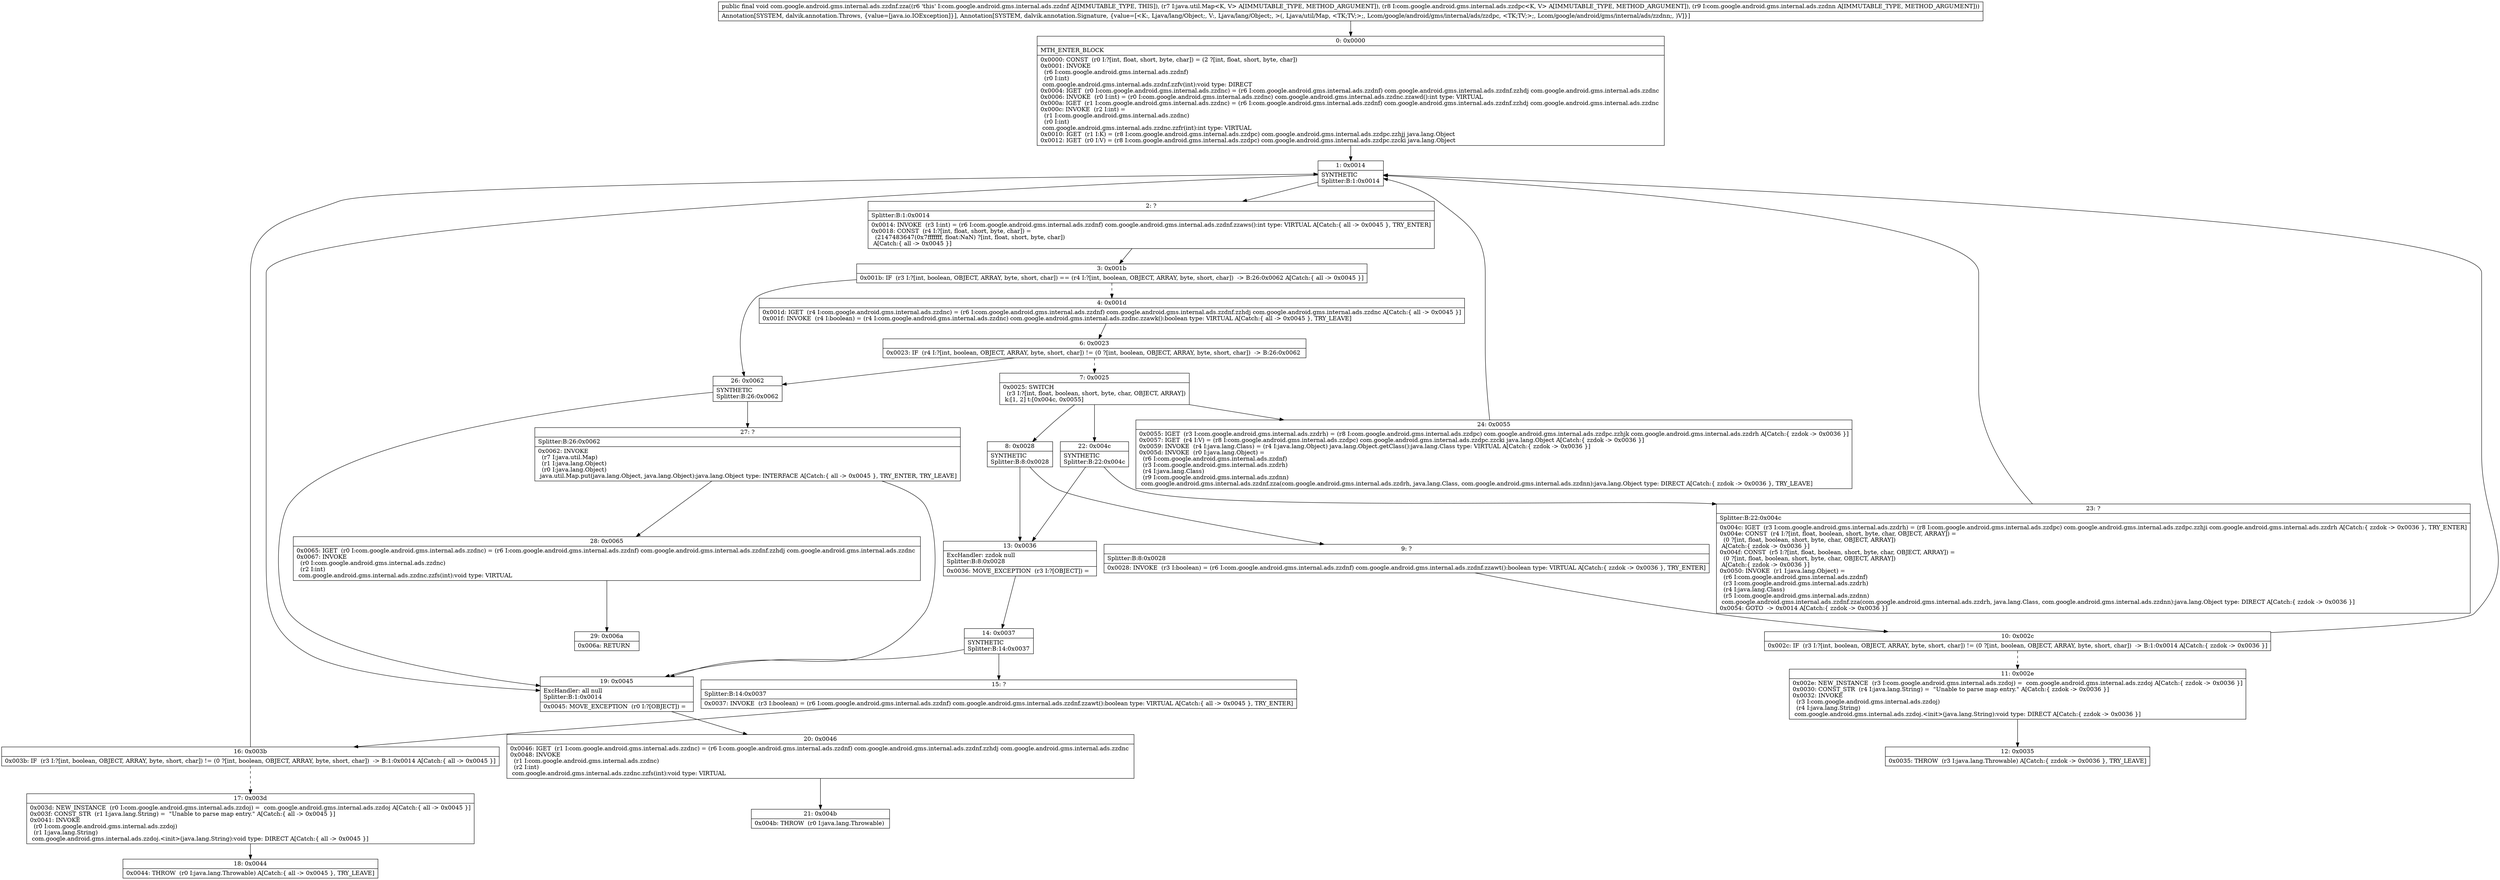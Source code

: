 digraph "CFG forcom.google.android.gms.internal.ads.zzdnf.zza(Ljava\/util\/Map;Lcom\/google\/android\/gms\/internal\/ads\/zzdpc;Lcom\/google\/android\/gms\/internal\/ads\/zzdnn;)V" {
Node_0 [shape=record,label="{0\:\ 0x0000|MTH_ENTER_BLOCK\l|0x0000: CONST  (r0 I:?[int, float, short, byte, char]) = (2 ?[int, float, short, byte, char]) \l0x0001: INVOKE  \l  (r6 I:com.google.android.gms.internal.ads.zzdnf)\l  (r0 I:int)\l com.google.android.gms.internal.ads.zzdnf.zzfv(int):void type: DIRECT \l0x0004: IGET  (r0 I:com.google.android.gms.internal.ads.zzdnc) = (r6 I:com.google.android.gms.internal.ads.zzdnf) com.google.android.gms.internal.ads.zzdnf.zzhdj com.google.android.gms.internal.ads.zzdnc \l0x0006: INVOKE  (r0 I:int) = (r0 I:com.google.android.gms.internal.ads.zzdnc) com.google.android.gms.internal.ads.zzdnc.zzawd():int type: VIRTUAL \l0x000a: IGET  (r1 I:com.google.android.gms.internal.ads.zzdnc) = (r6 I:com.google.android.gms.internal.ads.zzdnf) com.google.android.gms.internal.ads.zzdnf.zzhdj com.google.android.gms.internal.ads.zzdnc \l0x000c: INVOKE  (r2 I:int) = \l  (r1 I:com.google.android.gms.internal.ads.zzdnc)\l  (r0 I:int)\l com.google.android.gms.internal.ads.zzdnc.zzfr(int):int type: VIRTUAL \l0x0010: IGET  (r1 I:K) = (r8 I:com.google.android.gms.internal.ads.zzdpc) com.google.android.gms.internal.ads.zzdpc.zzhjj java.lang.Object \l0x0012: IGET  (r0 I:V) = (r8 I:com.google.android.gms.internal.ads.zzdpc) com.google.android.gms.internal.ads.zzdpc.zzcki java.lang.Object \l}"];
Node_1 [shape=record,label="{1\:\ 0x0014|SYNTHETIC\lSplitter:B:1:0x0014\l}"];
Node_2 [shape=record,label="{2\:\ ?|Splitter:B:1:0x0014\l|0x0014: INVOKE  (r3 I:int) = (r6 I:com.google.android.gms.internal.ads.zzdnf) com.google.android.gms.internal.ads.zzdnf.zzaws():int type: VIRTUAL A[Catch:\{ all \-\> 0x0045 \}, TRY_ENTER]\l0x0018: CONST  (r4 I:?[int, float, short, byte, char]) = \l  (2147483647(0x7fffffff, float:NaN) ?[int, float, short, byte, char])\l A[Catch:\{ all \-\> 0x0045 \}]\l}"];
Node_3 [shape=record,label="{3\:\ 0x001b|0x001b: IF  (r3 I:?[int, boolean, OBJECT, ARRAY, byte, short, char]) == (r4 I:?[int, boolean, OBJECT, ARRAY, byte, short, char])  \-\> B:26:0x0062 A[Catch:\{ all \-\> 0x0045 \}]\l}"];
Node_4 [shape=record,label="{4\:\ 0x001d|0x001d: IGET  (r4 I:com.google.android.gms.internal.ads.zzdnc) = (r6 I:com.google.android.gms.internal.ads.zzdnf) com.google.android.gms.internal.ads.zzdnf.zzhdj com.google.android.gms.internal.ads.zzdnc A[Catch:\{ all \-\> 0x0045 \}]\l0x001f: INVOKE  (r4 I:boolean) = (r4 I:com.google.android.gms.internal.ads.zzdnc) com.google.android.gms.internal.ads.zzdnc.zzawk():boolean type: VIRTUAL A[Catch:\{ all \-\> 0x0045 \}, TRY_LEAVE]\l}"];
Node_6 [shape=record,label="{6\:\ 0x0023|0x0023: IF  (r4 I:?[int, boolean, OBJECT, ARRAY, byte, short, char]) != (0 ?[int, boolean, OBJECT, ARRAY, byte, short, char])  \-\> B:26:0x0062 \l}"];
Node_7 [shape=record,label="{7\:\ 0x0025|0x0025: SWITCH  \l  (r3 I:?[int, float, boolean, short, byte, char, OBJECT, ARRAY])\l k:[1, 2] t:[0x004c, 0x0055] \l}"];
Node_8 [shape=record,label="{8\:\ 0x0028|SYNTHETIC\lSplitter:B:8:0x0028\l}"];
Node_9 [shape=record,label="{9\:\ ?|Splitter:B:8:0x0028\l|0x0028: INVOKE  (r3 I:boolean) = (r6 I:com.google.android.gms.internal.ads.zzdnf) com.google.android.gms.internal.ads.zzdnf.zzawt():boolean type: VIRTUAL A[Catch:\{ zzdok \-\> 0x0036 \}, TRY_ENTER]\l}"];
Node_10 [shape=record,label="{10\:\ 0x002c|0x002c: IF  (r3 I:?[int, boolean, OBJECT, ARRAY, byte, short, char]) != (0 ?[int, boolean, OBJECT, ARRAY, byte, short, char])  \-\> B:1:0x0014 A[Catch:\{ zzdok \-\> 0x0036 \}]\l}"];
Node_11 [shape=record,label="{11\:\ 0x002e|0x002e: NEW_INSTANCE  (r3 I:com.google.android.gms.internal.ads.zzdoj) =  com.google.android.gms.internal.ads.zzdoj A[Catch:\{ zzdok \-\> 0x0036 \}]\l0x0030: CONST_STR  (r4 I:java.lang.String) =  \"Unable to parse map entry.\" A[Catch:\{ zzdok \-\> 0x0036 \}]\l0x0032: INVOKE  \l  (r3 I:com.google.android.gms.internal.ads.zzdoj)\l  (r4 I:java.lang.String)\l com.google.android.gms.internal.ads.zzdoj.\<init\>(java.lang.String):void type: DIRECT A[Catch:\{ zzdok \-\> 0x0036 \}]\l}"];
Node_12 [shape=record,label="{12\:\ 0x0035|0x0035: THROW  (r3 I:java.lang.Throwable) A[Catch:\{ zzdok \-\> 0x0036 \}, TRY_LEAVE]\l}"];
Node_13 [shape=record,label="{13\:\ 0x0036|ExcHandler: zzdok null\lSplitter:B:8:0x0028\l|0x0036: MOVE_EXCEPTION  (r3 I:?[OBJECT]) =  \l}"];
Node_14 [shape=record,label="{14\:\ 0x0037|SYNTHETIC\lSplitter:B:14:0x0037\l}"];
Node_15 [shape=record,label="{15\:\ ?|Splitter:B:14:0x0037\l|0x0037: INVOKE  (r3 I:boolean) = (r6 I:com.google.android.gms.internal.ads.zzdnf) com.google.android.gms.internal.ads.zzdnf.zzawt():boolean type: VIRTUAL A[Catch:\{ all \-\> 0x0045 \}, TRY_ENTER]\l}"];
Node_16 [shape=record,label="{16\:\ 0x003b|0x003b: IF  (r3 I:?[int, boolean, OBJECT, ARRAY, byte, short, char]) != (0 ?[int, boolean, OBJECT, ARRAY, byte, short, char])  \-\> B:1:0x0014 A[Catch:\{ all \-\> 0x0045 \}]\l}"];
Node_17 [shape=record,label="{17\:\ 0x003d|0x003d: NEW_INSTANCE  (r0 I:com.google.android.gms.internal.ads.zzdoj) =  com.google.android.gms.internal.ads.zzdoj A[Catch:\{ all \-\> 0x0045 \}]\l0x003f: CONST_STR  (r1 I:java.lang.String) =  \"Unable to parse map entry.\" A[Catch:\{ all \-\> 0x0045 \}]\l0x0041: INVOKE  \l  (r0 I:com.google.android.gms.internal.ads.zzdoj)\l  (r1 I:java.lang.String)\l com.google.android.gms.internal.ads.zzdoj.\<init\>(java.lang.String):void type: DIRECT A[Catch:\{ all \-\> 0x0045 \}]\l}"];
Node_18 [shape=record,label="{18\:\ 0x0044|0x0044: THROW  (r0 I:java.lang.Throwable) A[Catch:\{ all \-\> 0x0045 \}, TRY_LEAVE]\l}"];
Node_19 [shape=record,label="{19\:\ 0x0045|ExcHandler: all null\lSplitter:B:1:0x0014\l|0x0045: MOVE_EXCEPTION  (r0 I:?[OBJECT]) =  \l}"];
Node_20 [shape=record,label="{20\:\ 0x0046|0x0046: IGET  (r1 I:com.google.android.gms.internal.ads.zzdnc) = (r6 I:com.google.android.gms.internal.ads.zzdnf) com.google.android.gms.internal.ads.zzdnf.zzhdj com.google.android.gms.internal.ads.zzdnc \l0x0048: INVOKE  \l  (r1 I:com.google.android.gms.internal.ads.zzdnc)\l  (r2 I:int)\l com.google.android.gms.internal.ads.zzdnc.zzfs(int):void type: VIRTUAL \l}"];
Node_21 [shape=record,label="{21\:\ 0x004b|0x004b: THROW  (r0 I:java.lang.Throwable) \l}"];
Node_22 [shape=record,label="{22\:\ 0x004c|SYNTHETIC\lSplitter:B:22:0x004c\l}"];
Node_23 [shape=record,label="{23\:\ ?|Splitter:B:22:0x004c\l|0x004c: IGET  (r3 I:com.google.android.gms.internal.ads.zzdrh) = (r8 I:com.google.android.gms.internal.ads.zzdpc) com.google.android.gms.internal.ads.zzdpc.zzhji com.google.android.gms.internal.ads.zzdrh A[Catch:\{ zzdok \-\> 0x0036 \}, TRY_ENTER]\l0x004e: CONST  (r4 I:?[int, float, boolean, short, byte, char, OBJECT, ARRAY]) = \l  (0 ?[int, float, boolean, short, byte, char, OBJECT, ARRAY])\l A[Catch:\{ zzdok \-\> 0x0036 \}]\l0x004f: CONST  (r5 I:?[int, float, boolean, short, byte, char, OBJECT, ARRAY]) = \l  (0 ?[int, float, boolean, short, byte, char, OBJECT, ARRAY])\l A[Catch:\{ zzdok \-\> 0x0036 \}]\l0x0050: INVOKE  (r1 I:java.lang.Object) = \l  (r6 I:com.google.android.gms.internal.ads.zzdnf)\l  (r3 I:com.google.android.gms.internal.ads.zzdrh)\l  (r4 I:java.lang.Class)\l  (r5 I:com.google.android.gms.internal.ads.zzdnn)\l com.google.android.gms.internal.ads.zzdnf.zza(com.google.android.gms.internal.ads.zzdrh, java.lang.Class, com.google.android.gms.internal.ads.zzdnn):java.lang.Object type: DIRECT A[Catch:\{ zzdok \-\> 0x0036 \}]\l0x0054: GOTO  \-\> 0x0014 A[Catch:\{ zzdok \-\> 0x0036 \}]\l}"];
Node_24 [shape=record,label="{24\:\ 0x0055|0x0055: IGET  (r3 I:com.google.android.gms.internal.ads.zzdrh) = (r8 I:com.google.android.gms.internal.ads.zzdpc) com.google.android.gms.internal.ads.zzdpc.zzhjk com.google.android.gms.internal.ads.zzdrh A[Catch:\{ zzdok \-\> 0x0036 \}]\l0x0057: IGET  (r4 I:V) = (r8 I:com.google.android.gms.internal.ads.zzdpc) com.google.android.gms.internal.ads.zzdpc.zzcki java.lang.Object A[Catch:\{ zzdok \-\> 0x0036 \}]\l0x0059: INVOKE  (r4 I:java.lang.Class) = (r4 I:java.lang.Object) java.lang.Object.getClass():java.lang.Class type: VIRTUAL A[Catch:\{ zzdok \-\> 0x0036 \}]\l0x005d: INVOKE  (r0 I:java.lang.Object) = \l  (r6 I:com.google.android.gms.internal.ads.zzdnf)\l  (r3 I:com.google.android.gms.internal.ads.zzdrh)\l  (r4 I:java.lang.Class)\l  (r9 I:com.google.android.gms.internal.ads.zzdnn)\l com.google.android.gms.internal.ads.zzdnf.zza(com.google.android.gms.internal.ads.zzdrh, java.lang.Class, com.google.android.gms.internal.ads.zzdnn):java.lang.Object type: DIRECT A[Catch:\{ zzdok \-\> 0x0036 \}, TRY_LEAVE]\l}"];
Node_26 [shape=record,label="{26\:\ 0x0062|SYNTHETIC\lSplitter:B:26:0x0062\l}"];
Node_27 [shape=record,label="{27\:\ ?|Splitter:B:26:0x0062\l|0x0062: INVOKE  \l  (r7 I:java.util.Map)\l  (r1 I:java.lang.Object)\l  (r0 I:java.lang.Object)\l java.util.Map.put(java.lang.Object, java.lang.Object):java.lang.Object type: INTERFACE A[Catch:\{ all \-\> 0x0045 \}, TRY_ENTER, TRY_LEAVE]\l}"];
Node_28 [shape=record,label="{28\:\ 0x0065|0x0065: IGET  (r0 I:com.google.android.gms.internal.ads.zzdnc) = (r6 I:com.google.android.gms.internal.ads.zzdnf) com.google.android.gms.internal.ads.zzdnf.zzhdj com.google.android.gms.internal.ads.zzdnc \l0x0067: INVOKE  \l  (r0 I:com.google.android.gms.internal.ads.zzdnc)\l  (r2 I:int)\l com.google.android.gms.internal.ads.zzdnc.zzfs(int):void type: VIRTUAL \l}"];
Node_29 [shape=record,label="{29\:\ 0x006a|0x006a: RETURN   \l}"];
MethodNode[shape=record,label="{public final void com.google.android.gms.internal.ads.zzdnf.zza((r6 'this' I:com.google.android.gms.internal.ads.zzdnf A[IMMUTABLE_TYPE, THIS]), (r7 I:java.util.Map\<K, V\> A[IMMUTABLE_TYPE, METHOD_ARGUMENT]), (r8 I:com.google.android.gms.internal.ads.zzdpc\<K, V\> A[IMMUTABLE_TYPE, METHOD_ARGUMENT]), (r9 I:com.google.android.gms.internal.ads.zzdnn A[IMMUTABLE_TYPE, METHOD_ARGUMENT]))  | Annotation[SYSTEM, dalvik.annotation.Throws, \{value=[java.io.IOException]\}], Annotation[SYSTEM, dalvik.annotation.Signature, \{value=[\<K:, Ljava\/lang\/Object;, V:, Ljava\/lang\/Object;, \>(, Ljava\/util\/Map, \<TK;TV;\>;, Lcom\/google\/android\/gms\/internal\/ads\/zzdpc, \<TK;TV;\>;, Lcom\/google\/android\/gms\/internal\/ads\/zzdnn;, )V]\}]\l}"];
MethodNode -> Node_0;
Node_0 -> Node_1;
Node_1 -> Node_2;
Node_1 -> Node_19;
Node_2 -> Node_3;
Node_3 -> Node_4[style=dashed];
Node_3 -> Node_26;
Node_4 -> Node_6;
Node_6 -> Node_7[style=dashed];
Node_6 -> Node_26;
Node_7 -> Node_8;
Node_7 -> Node_22;
Node_7 -> Node_24;
Node_8 -> Node_9;
Node_8 -> Node_13;
Node_9 -> Node_10;
Node_10 -> Node_1;
Node_10 -> Node_11[style=dashed];
Node_11 -> Node_12;
Node_13 -> Node_14;
Node_14 -> Node_15;
Node_14 -> Node_19;
Node_15 -> Node_16;
Node_16 -> Node_1;
Node_16 -> Node_17[style=dashed];
Node_17 -> Node_18;
Node_19 -> Node_20;
Node_20 -> Node_21;
Node_22 -> Node_23;
Node_22 -> Node_13;
Node_23 -> Node_1;
Node_24 -> Node_1;
Node_26 -> Node_27;
Node_26 -> Node_19;
Node_27 -> Node_28;
Node_27 -> Node_19;
Node_28 -> Node_29;
}

